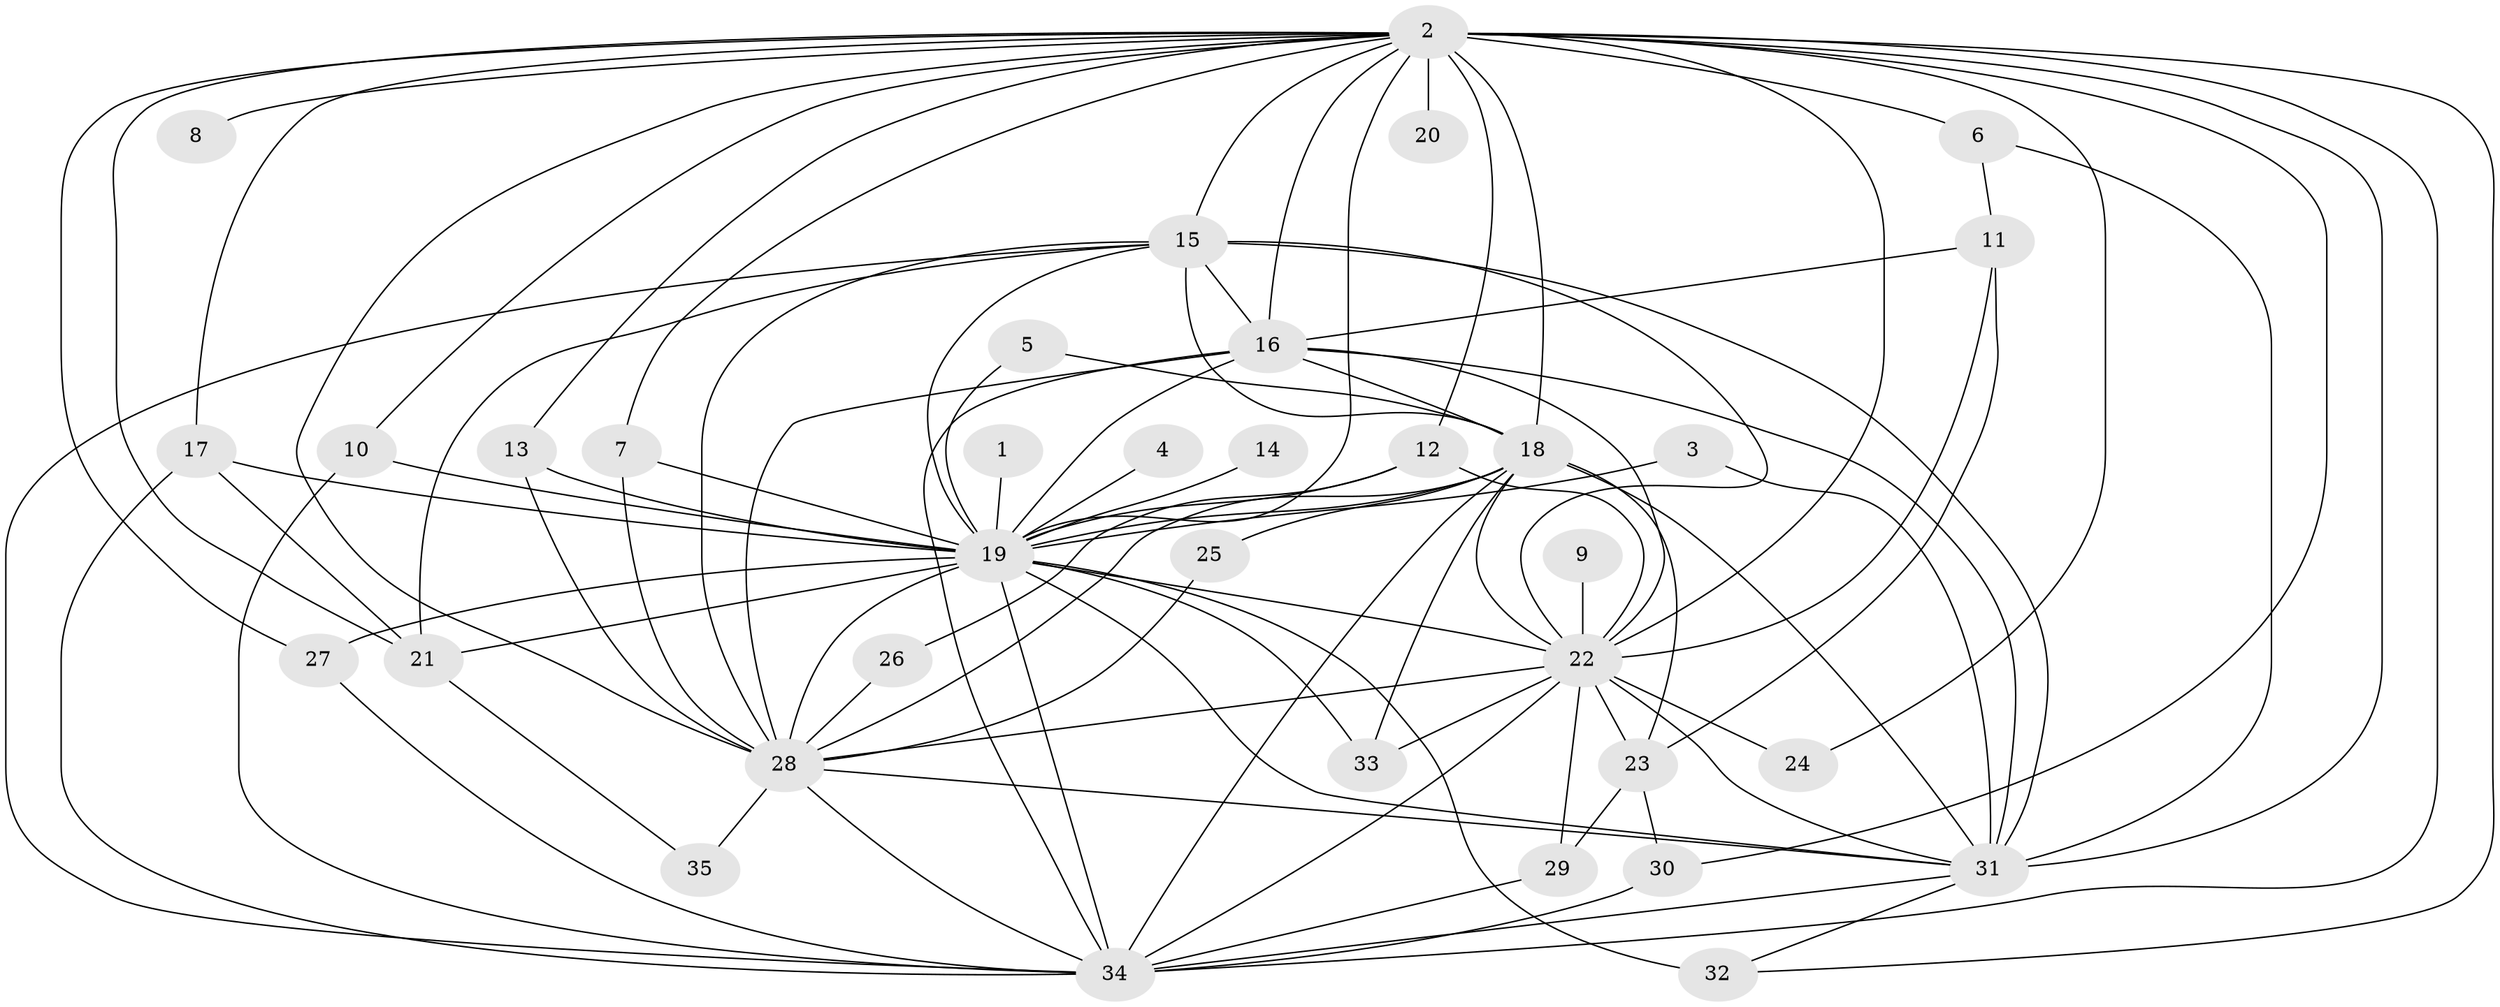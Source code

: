 // original degree distribution, {21: 0.014285714285714285, 15: 0.02857142857142857, 11: 0.014285714285714285, 13: 0.014285714285714285, 35: 0.014285714285714285, 14: 0.014285714285714285, 12: 0.014285714285714285, 16: 0.014285714285714285, 23: 0.014285714285714285, 2: 0.5285714285714286, 4: 0.1, 6: 0.014285714285714285, 3: 0.2, 5: 0.014285714285714285}
// Generated by graph-tools (version 1.1) at 2025/25/03/09/25 03:25:50]
// undirected, 35 vertices, 96 edges
graph export_dot {
graph [start="1"]
  node [color=gray90,style=filled];
  1;
  2;
  3;
  4;
  5;
  6;
  7;
  8;
  9;
  10;
  11;
  12;
  13;
  14;
  15;
  16;
  17;
  18;
  19;
  20;
  21;
  22;
  23;
  24;
  25;
  26;
  27;
  28;
  29;
  30;
  31;
  32;
  33;
  34;
  35;
  1 -- 19 [weight=1.0];
  2 -- 6 [weight=2.0];
  2 -- 7 [weight=1.0];
  2 -- 8 [weight=2.0];
  2 -- 10 [weight=1.0];
  2 -- 12 [weight=1.0];
  2 -- 13 [weight=1.0];
  2 -- 15 [weight=2.0];
  2 -- 16 [weight=2.0];
  2 -- 17 [weight=1.0];
  2 -- 18 [weight=2.0];
  2 -- 19 [weight=2.0];
  2 -- 20 [weight=2.0];
  2 -- 21 [weight=1.0];
  2 -- 22 [weight=3.0];
  2 -- 24 [weight=1.0];
  2 -- 27 [weight=1.0];
  2 -- 28 [weight=2.0];
  2 -- 30 [weight=1.0];
  2 -- 31 [weight=3.0];
  2 -- 32 [weight=1.0];
  2 -- 34 [weight=2.0];
  3 -- 19 [weight=2.0];
  3 -- 31 [weight=1.0];
  4 -- 19 [weight=1.0];
  5 -- 18 [weight=1.0];
  5 -- 19 [weight=1.0];
  6 -- 11 [weight=1.0];
  6 -- 31 [weight=1.0];
  7 -- 19 [weight=1.0];
  7 -- 28 [weight=1.0];
  9 -- 22 [weight=1.0];
  10 -- 19 [weight=1.0];
  10 -- 34 [weight=1.0];
  11 -- 16 [weight=1.0];
  11 -- 22 [weight=2.0];
  11 -- 23 [weight=1.0];
  12 -- 19 [weight=1.0];
  12 -- 22 [weight=1.0];
  12 -- 26 [weight=1.0];
  13 -- 19 [weight=2.0];
  13 -- 28 [weight=1.0];
  14 -- 19 [weight=1.0];
  15 -- 16 [weight=1.0];
  15 -- 18 [weight=2.0];
  15 -- 19 [weight=2.0];
  15 -- 21 [weight=1.0];
  15 -- 22 [weight=1.0];
  15 -- 28 [weight=2.0];
  15 -- 31 [weight=1.0];
  15 -- 34 [weight=1.0];
  16 -- 18 [weight=1.0];
  16 -- 19 [weight=2.0];
  16 -- 22 [weight=1.0];
  16 -- 28 [weight=1.0];
  16 -- 31 [weight=1.0];
  16 -- 34 [weight=1.0];
  17 -- 19 [weight=1.0];
  17 -- 21 [weight=1.0];
  17 -- 34 [weight=1.0];
  18 -- 19 [weight=2.0];
  18 -- 22 [weight=2.0];
  18 -- 23 [weight=1.0];
  18 -- 25 [weight=1.0];
  18 -- 28 [weight=1.0];
  18 -- 31 [weight=1.0];
  18 -- 33 [weight=1.0];
  18 -- 34 [weight=1.0];
  19 -- 21 [weight=2.0];
  19 -- 22 [weight=2.0];
  19 -- 27 [weight=2.0];
  19 -- 28 [weight=1.0];
  19 -- 31 [weight=1.0];
  19 -- 32 [weight=2.0];
  19 -- 33 [weight=1.0];
  19 -- 34 [weight=1.0];
  21 -- 35 [weight=1.0];
  22 -- 23 [weight=1.0];
  22 -- 24 [weight=1.0];
  22 -- 28 [weight=1.0];
  22 -- 29 [weight=2.0];
  22 -- 31 [weight=1.0];
  22 -- 33 [weight=1.0];
  22 -- 34 [weight=1.0];
  23 -- 29 [weight=1.0];
  23 -- 30 [weight=1.0];
  25 -- 28 [weight=1.0];
  26 -- 28 [weight=1.0];
  27 -- 34 [weight=1.0];
  28 -- 31 [weight=1.0];
  28 -- 34 [weight=2.0];
  28 -- 35 [weight=1.0];
  29 -- 34 [weight=1.0];
  30 -- 34 [weight=1.0];
  31 -- 32 [weight=1.0];
  31 -- 34 [weight=1.0];
}
